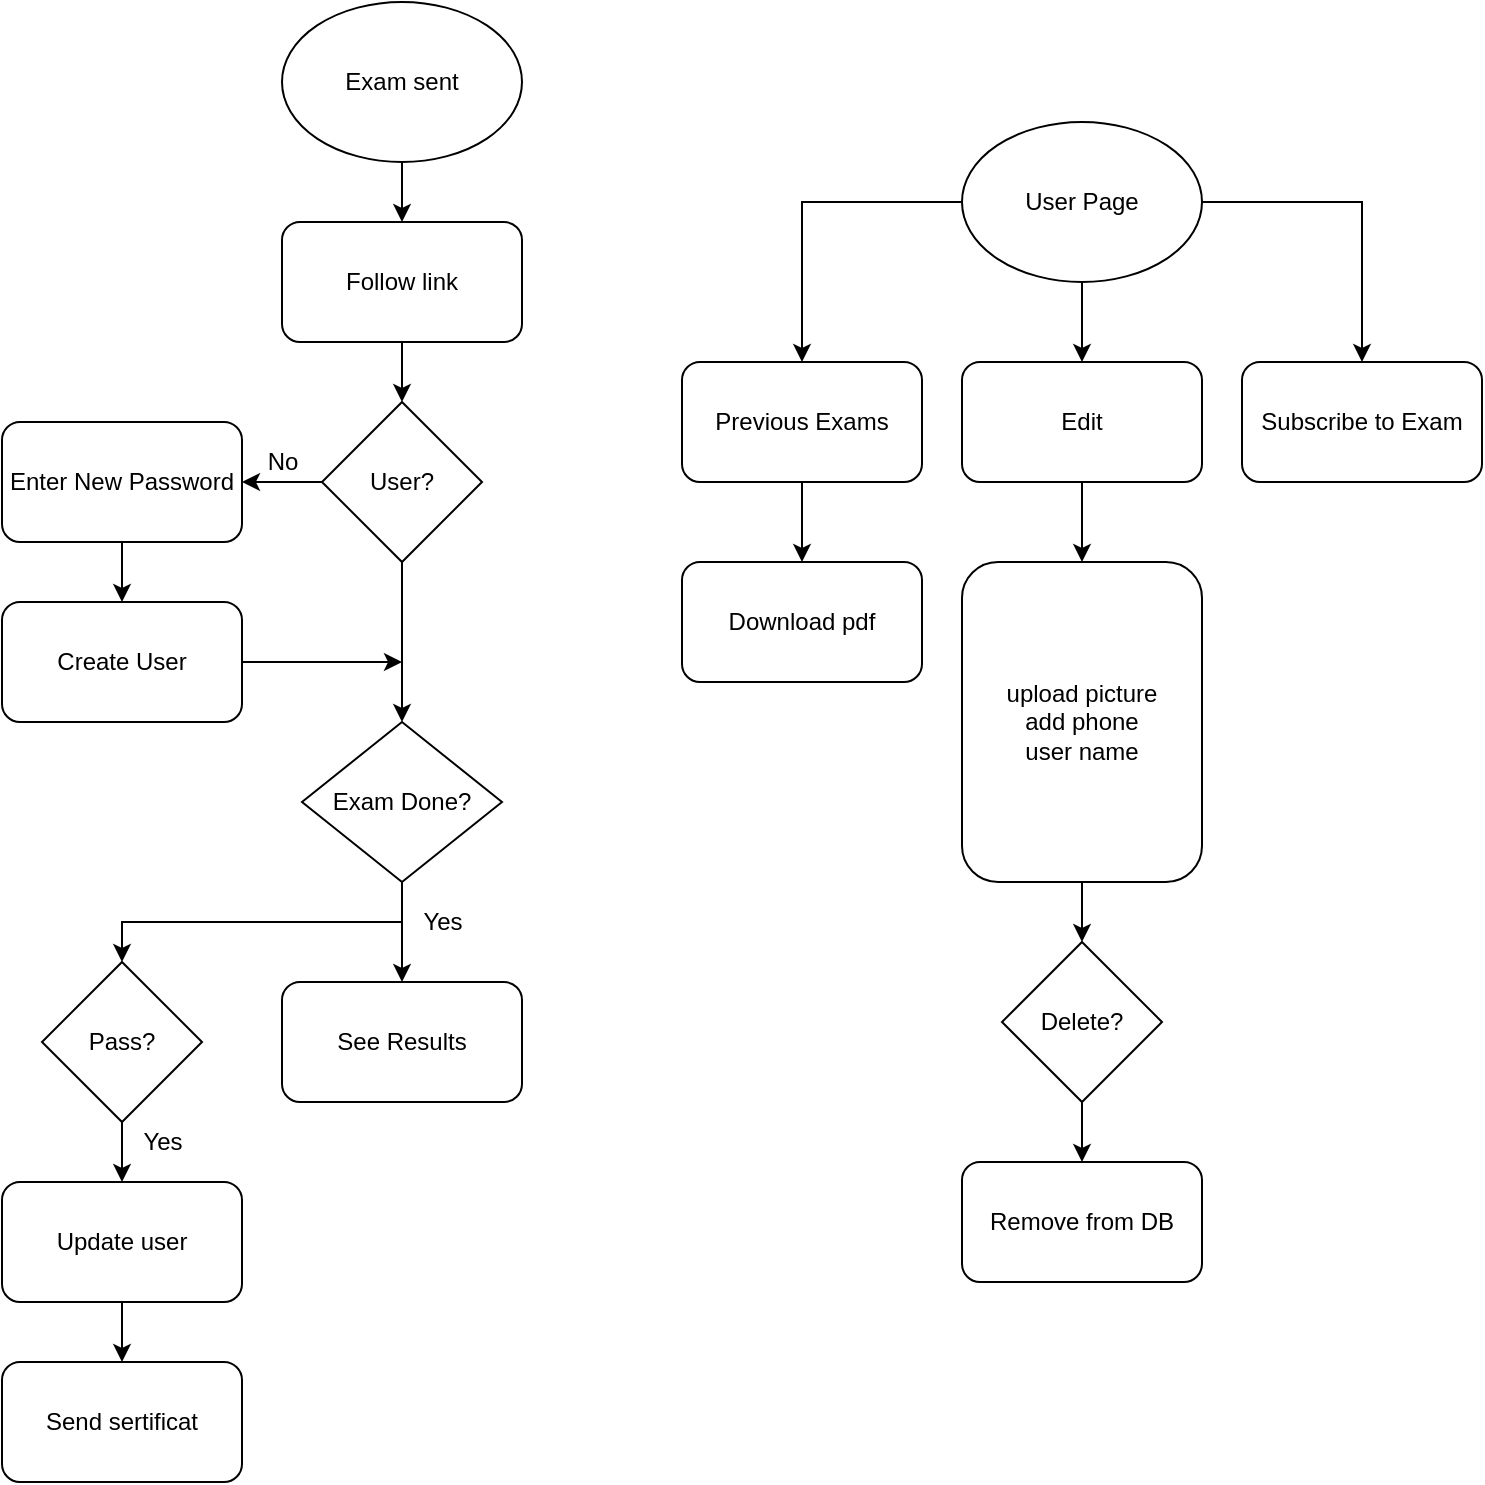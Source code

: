 <mxfile version="13.6.2" type="device"><diagram id="C5RBs43oDa-KdzZeNtuy" name="Page-1"><mxGraphModel dx="1086" dy="806" grid="1" gridSize="10" guides="1" tooltips="1" connect="1" arrows="1" fold="1" page="1" pageScale="1" pageWidth="827" pageHeight="1169" math="0" shadow="0"><root><mxCell id="WIyWlLk6GJQsqaUBKTNV-0"/><mxCell id="WIyWlLk6GJQsqaUBKTNV-1" parent="WIyWlLk6GJQsqaUBKTNV-0"/><mxCell id="NJBrJnHR8SkHzjjdtSYX-2" style="edgeStyle=orthogonalEdgeStyle;rounded=0;orthogonalLoop=1;jettySize=auto;html=1;entryX=0.5;entryY=0;entryDx=0;entryDy=0;" edge="1" parent="WIyWlLk6GJQsqaUBKTNV-1" source="NJBrJnHR8SkHzjjdtSYX-0" target="NJBrJnHR8SkHzjjdtSYX-1"><mxGeometry relative="1" as="geometry"/></mxCell><mxCell id="NJBrJnHR8SkHzjjdtSYX-0" value="Follow link" style="rounded=1;whiteSpace=wrap;html=1;" vertex="1" parent="WIyWlLk6GJQsqaUBKTNV-1"><mxGeometry x="180" y="130" width="120" height="60" as="geometry"/></mxCell><mxCell id="NJBrJnHR8SkHzjjdtSYX-6" style="edgeStyle=orthogonalEdgeStyle;rounded=0;orthogonalLoop=1;jettySize=auto;html=1;" edge="1" parent="WIyWlLk6GJQsqaUBKTNV-1" source="NJBrJnHR8SkHzjjdtSYX-1" target="NJBrJnHR8SkHzjjdtSYX-5"><mxGeometry relative="1" as="geometry"/></mxCell><mxCell id="NJBrJnHR8SkHzjjdtSYX-9" style="edgeStyle=orthogonalEdgeStyle;rounded=0;orthogonalLoop=1;jettySize=auto;html=1;entryX=0.5;entryY=0;entryDx=0;entryDy=0;" edge="1" parent="WIyWlLk6GJQsqaUBKTNV-1" source="NJBrJnHR8SkHzjjdtSYX-1" target="NJBrJnHR8SkHzjjdtSYX-8"><mxGeometry relative="1" as="geometry"/></mxCell><mxCell id="NJBrJnHR8SkHzjjdtSYX-1" value="User?" style="rhombus;whiteSpace=wrap;html=1;" vertex="1" parent="WIyWlLk6GJQsqaUBKTNV-1"><mxGeometry x="200" y="220" width="80" height="80" as="geometry"/></mxCell><mxCell id="NJBrJnHR8SkHzjjdtSYX-4" style="edgeStyle=orthogonalEdgeStyle;rounded=0;orthogonalLoop=1;jettySize=auto;html=1;entryX=0.5;entryY=0;entryDx=0;entryDy=0;" edge="1" parent="WIyWlLk6GJQsqaUBKTNV-1" source="NJBrJnHR8SkHzjjdtSYX-3" target="NJBrJnHR8SkHzjjdtSYX-0"><mxGeometry relative="1" as="geometry"/></mxCell><mxCell id="NJBrJnHR8SkHzjjdtSYX-3" value="Exam sent" style="ellipse;whiteSpace=wrap;html=1;" vertex="1" parent="WIyWlLk6GJQsqaUBKTNV-1"><mxGeometry x="180" y="20" width="120" height="80" as="geometry"/></mxCell><mxCell id="NJBrJnHR8SkHzjjdtSYX-22" style="edgeStyle=orthogonalEdgeStyle;rounded=0;orthogonalLoop=1;jettySize=auto;html=1;entryX=0.5;entryY=0;entryDx=0;entryDy=0;" edge="1" parent="WIyWlLk6GJQsqaUBKTNV-1" source="NJBrJnHR8SkHzjjdtSYX-5" target="NJBrJnHR8SkHzjjdtSYX-21"><mxGeometry relative="1" as="geometry"/></mxCell><mxCell id="NJBrJnHR8SkHzjjdtSYX-5" value="Enter New Password" style="rounded=1;whiteSpace=wrap;html=1;" vertex="1" parent="WIyWlLk6GJQsqaUBKTNV-1"><mxGeometry x="40" y="230" width="120" height="60" as="geometry"/></mxCell><mxCell id="NJBrJnHR8SkHzjjdtSYX-7" value="No" style="text;html=1;align=center;verticalAlign=middle;resizable=0;points=[];autosize=1;" vertex="1" parent="WIyWlLk6GJQsqaUBKTNV-1"><mxGeometry x="165" y="240" width="30" height="20" as="geometry"/></mxCell><mxCell id="NJBrJnHR8SkHzjjdtSYX-12" style="edgeStyle=orthogonalEdgeStyle;rounded=0;orthogonalLoop=1;jettySize=auto;html=1;entryX=0.5;entryY=0;entryDx=0;entryDy=0;" edge="1" parent="WIyWlLk6GJQsqaUBKTNV-1" source="NJBrJnHR8SkHzjjdtSYX-8" target="NJBrJnHR8SkHzjjdtSYX-11"><mxGeometry relative="1" as="geometry"/></mxCell><mxCell id="NJBrJnHR8SkHzjjdtSYX-19" style="edgeStyle=orthogonalEdgeStyle;rounded=0;orthogonalLoop=1;jettySize=auto;html=1;exitX=0.5;exitY=1;exitDx=0;exitDy=0;entryX=0.5;entryY=0;entryDx=0;entryDy=0;" edge="1" parent="WIyWlLk6GJQsqaUBKTNV-1" source="NJBrJnHR8SkHzjjdtSYX-8" target="NJBrJnHR8SkHzjjdtSYX-16"><mxGeometry relative="1" as="geometry"/></mxCell><mxCell id="NJBrJnHR8SkHzjjdtSYX-8" value="Exam Done?" style="rhombus;whiteSpace=wrap;html=1;" vertex="1" parent="WIyWlLk6GJQsqaUBKTNV-1"><mxGeometry x="190" y="380" width="100" height="80" as="geometry"/></mxCell><mxCell id="NJBrJnHR8SkHzjjdtSYX-11" value="See Results" style="rounded=1;whiteSpace=wrap;html=1;" vertex="1" parent="WIyWlLk6GJQsqaUBKTNV-1"><mxGeometry x="180" y="510" width="120" height="60" as="geometry"/></mxCell><mxCell id="NJBrJnHR8SkHzjjdtSYX-13" value="Yes" style="text;html=1;align=center;verticalAlign=middle;resizable=0;points=[];autosize=1;" vertex="1" parent="WIyWlLk6GJQsqaUBKTNV-1"><mxGeometry x="240" y="470" width="40" height="20" as="geometry"/></mxCell><mxCell id="NJBrJnHR8SkHzjjdtSYX-14" value="Send sertificat" style="rounded=1;whiteSpace=wrap;html=1;" vertex="1" parent="WIyWlLk6GJQsqaUBKTNV-1"><mxGeometry x="40" y="700" width="120" height="60" as="geometry"/></mxCell><mxCell id="NJBrJnHR8SkHzjjdtSYX-18" style="edgeStyle=orthogonalEdgeStyle;rounded=0;orthogonalLoop=1;jettySize=auto;html=1;exitX=0.5;exitY=1;exitDx=0;exitDy=0;entryX=0.5;entryY=0;entryDx=0;entryDy=0;" edge="1" parent="WIyWlLk6GJQsqaUBKTNV-1" source="NJBrJnHR8SkHzjjdtSYX-15" target="NJBrJnHR8SkHzjjdtSYX-14"><mxGeometry relative="1" as="geometry"/></mxCell><mxCell id="NJBrJnHR8SkHzjjdtSYX-15" value="Update user" style="rounded=1;whiteSpace=wrap;html=1;" vertex="1" parent="WIyWlLk6GJQsqaUBKTNV-1"><mxGeometry x="40" y="610" width="120" height="60" as="geometry"/></mxCell><mxCell id="NJBrJnHR8SkHzjjdtSYX-17" style="edgeStyle=orthogonalEdgeStyle;rounded=0;orthogonalLoop=1;jettySize=auto;html=1;entryX=0.5;entryY=0;entryDx=0;entryDy=0;" edge="1" parent="WIyWlLk6GJQsqaUBKTNV-1" source="NJBrJnHR8SkHzjjdtSYX-16" target="NJBrJnHR8SkHzjjdtSYX-15"><mxGeometry relative="1" as="geometry"/></mxCell><mxCell id="NJBrJnHR8SkHzjjdtSYX-16" value="Pass?" style="rhombus;whiteSpace=wrap;html=1;" vertex="1" parent="WIyWlLk6GJQsqaUBKTNV-1"><mxGeometry x="60" y="500" width="80" height="80" as="geometry"/></mxCell><mxCell id="NJBrJnHR8SkHzjjdtSYX-20" value="Yes" style="text;html=1;align=center;verticalAlign=middle;resizable=0;points=[];autosize=1;" vertex="1" parent="WIyWlLk6GJQsqaUBKTNV-1"><mxGeometry x="100" y="580" width="40" height="20" as="geometry"/></mxCell><mxCell id="NJBrJnHR8SkHzjjdtSYX-23" style="edgeStyle=orthogonalEdgeStyle;rounded=0;orthogonalLoop=1;jettySize=auto;html=1;" edge="1" parent="WIyWlLk6GJQsqaUBKTNV-1" source="NJBrJnHR8SkHzjjdtSYX-21"><mxGeometry relative="1" as="geometry"><mxPoint x="240" y="350" as="targetPoint"/></mxGeometry></mxCell><mxCell id="NJBrJnHR8SkHzjjdtSYX-21" value="Create User" style="rounded=1;whiteSpace=wrap;html=1;" vertex="1" parent="WIyWlLk6GJQsqaUBKTNV-1"><mxGeometry x="40" y="320" width="120" height="60" as="geometry"/></mxCell><mxCell id="NJBrJnHR8SkHzjjdtSYX-28" style="edgeStyle=orthogonalEdgeStyle;rounded=0;orthogonalLoop=1;jettySize=auto;html=1;entryX=0.5;entryY=0;entryDx=0;entryDy=0;" edge="1" parent="WIyWlLk6GJQsqaUBKTNV-1" source="NJBrJnHR8SkHzjjdtSYX-24" target="NJBrJnHR8SkHzjjdtSYX-26"><mxGeometry relative="1" as="geometry"><Array as="points"><mxPoint x="440" y="120"/></Array></mxGeometry></mxCell><mxCell id="NJBrJnHR8SkHzjjdtSYX-29" style="edgeStyle=orthogonalEdgeStyle;rounded=0;orthogonalLoop=1;jettySize=auto;html=1;exitX=1;exitY=0.5;exitDx=0;exitDy=0;entryX=0.5;entryY=0;entryDx=0;entryDy=0;" edge="1" parent="WIyWlLk6GJQsqaUBKTNV-1" source="NJBrJnHR8SkHzjjdtSYX-24" target="NJBrJnHR8SkHzjjdtSYX-27"><mxGeometry relative="1" as="geometry"/></mxCell><mxCell id="NJBrJnHR8SkHzjjdtSYX-30" style="edgeStyle=orthogonalEdgeStyle;rounded=0;orthogonalLoop=1;jettySize=auto;html=1;entryX=0.5;entryY=0;entryDx=0;entryDy=0;" edge="1" parent="WIyWlLk6GJQsqaUBKTNV-1" source="NJBrJnHR8SkHzjjdtSYX-24" target="NJBrJnHR8SkHzjjdtSYX-25"><mxGeometry relative="1" as="geometry"/></mxCell><mxCell id="NJBrJnHR8SkHzjjdtSYX-24" value="User Page" style="ellipse;whiteSpace=wrap;html=1;" vertex="1" parent="WIyWlLk6GJQsqaUBKTNV-1"><mxGeometry x="520" y="80" width="120" height="80" as="geometry"/></mxCell><mxCell id="NJBrJnHR8SkHzjjdtSYX-35" style="edgeStyle=orthogonalEdgeStyle;rounded=0;orthogonalLoop=1;jettySize=auto;html=1;entryX=0.5;entryY=0;entryDx=0;entryDy=0;" edge="1" parent="WIyWlLk6GJQsqaUBKTNV-1" source="NJBrJnHR8SkHzjjdtSYX-25" target="NJBrJnHR8SkHzjjdtSYX-31"><mxGeometry relative="1" as="geometry"/></mxCell><mxCell id="NJBrJnHR8SkHzjjdtSYX-25" value="Edit" style="rounded=1;whiteSpace=wrap;html=1;" vertex="1" parent="WIyWlLk6GJQsqaUBKTNV-1"><mxGeometry x="520" y="200" width="120" height="60" as="geometry"/></mxCell><mxCell id="NJBrJnHR8SkHzjjdtSYX-34" style="edgeStyle=orthogonalEdgeStyle;rounded=0;orthogonalLoop=1;jettySize=auto;html=1;entryX=0.5;entryY=0;entryDx=0;entryDy=0;" edge="1" parent="WIyWlLk6GJQsqaUBKTNV-1" source="NJBrJnHR8SkHzjjdtSYX-26" target="NJBrJnHR8SkHzjjdtSYX-33"><mxGeometry relative="1" as="geometry"/></mxCell><mxCell id="NJBrJnHR8SkHzjjdtSYX-26" value="Previous Exams" style="rounded=1;whiteSpace=wrap;html=1;" vertex="1" parent="WIyWlLk6GJQsqaUBKTNV-1"><mxGeometry x="380" y="200" width="120" height="60" as="geometry"/></mxCell><mxCell id="NJBrJnHR8SkHzjjdtSYX-27" value="Subscribe to Exam" style="rounded=1;whiteSpace=wrap;html=1;" vertex="1" parent="WIyWlLk6GJQsqaUBKTNV-1"><mxGeometry x="660" y="200" width="120" height="60" as="geometry"/></mxCell><mxCell id="NJBrJnHR8SkHzjjdtSYX-37" style="edgeStyle=orthogonalEdgeStyle;rounded=0;orthogonalLoop=1;jettySize=auto;html=1;entryX=0.5;entryY=0;entryDx=0;entryDy=0;" edge="1" parent="WIyWlLk6GJQsqaUBKTNV-1" source="NJBrJnHR8SkHzjjdtSYX-31" target="NJBrJnHR8SkHzjjdtSYX-36"><mxGeometry relative="1" as="geometry"/></mxCell><mxCell id="NJBrJnHR8SkHzjjdtSYX-31" value="upload picture&lt;br&gt;add phone&lt;br&gt;user name" style="rounded=1;whiteSpace=wrap;html=1;" vertex="1" parent="WIyWlLk6GJQsqaUBKTNV-1"><mxGeometry x="520" y="300" width="120" height="160" as="geometry"/></mxCell><mxCell id="NJBrJnHR8SkHzjjdtSYX-33" value="Download pdf" style="rounded=1;whiteSpace=wrap;html=1;" vertex="1" parent="WIyWlLk6GJQsqaUBKTNV-1"><mxGeometry x="380" y="300" width="120" height="60" as="geometry"/></mxCell><mxCell id="NJBrJnHR8SkHzjjdtSYX-39" style="edgeStyle=orthogonalEdgeStyle;rounded=0;orthogonalLoop=1;jettySize=auto;html=1;entryX=0.5;entryY=0;entryDx=0;entryDy=0;" edge="1" parent="WIyWlLk6GJQsqaUBKTNV-1" source="NJBrJnHR8SkHzjjdtSYX-36" target="NJBrJnHR8SkHzjjdtSYX-38"><mxGeometry relative="1" as="geometry"/></mxCell><mxCell id="NJBrJnHR8SkHzjjdtSYX-36" value="Delete?" style="rhombus;whiteSpace=wrap;html=1;" vertex="1" parent="WIyWlLk6GJQsqaUBKTNV-1"><mxGeometry x="540" y="490" width="80" height="80" as="geometry"/></mxCell><mxCell id="NJBrJnHR8SkHzjjdtSYX-38" value="Remove from DB" style="rounded=1;whiteSpace=wrap;html=1;" vertex="1" parent="WIyWlLk6GJQsqaUBKTNV-1"><mxGeometry x="520" y="600" width="120" height="60" as="geometry"/></mxCell></root></mxGraphModel></diagram></mxfile>